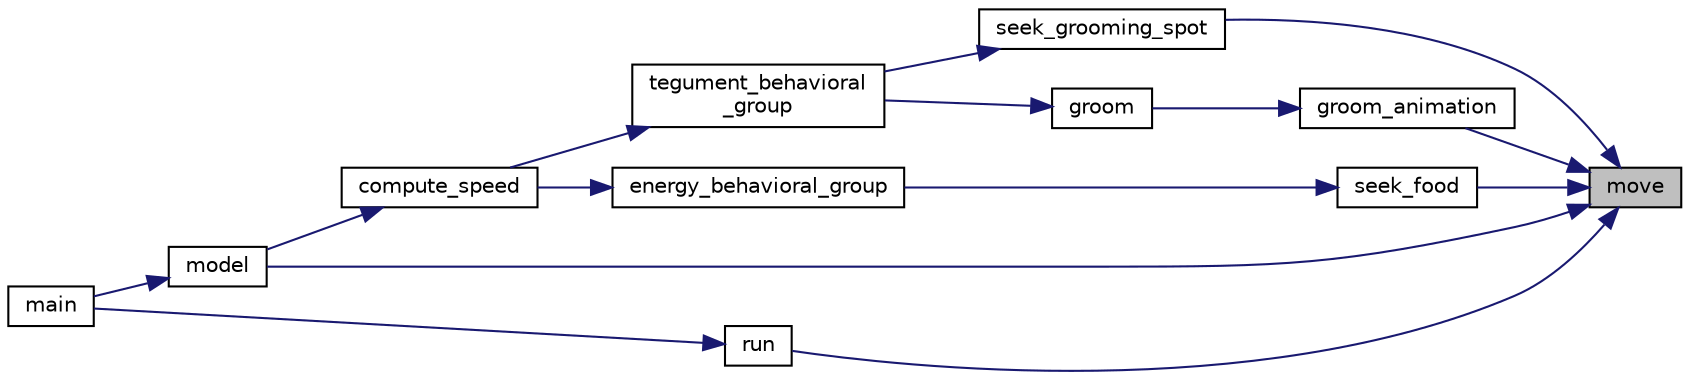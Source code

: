 digraph "move"
{
 // LATEX_PDF_SIZE
  edge [fontname="Helvetica",fontsize="10",labelfontname="Helvetica",labelfontsize="10"];
  node [fontname="Helvetica",fontsize="10",shape=record];
  rankdir="RL";
  Node1 [label="move",height=0.2,width=0.4,color="black", fillcolor="grey75", style="filled", fontcolor="black",tooltip="function to make robot move"];
  Node1 -> Node2 [dir="back",color="midnightblue",fontsize="10",style="solid",fontname="Helvetica"];
  Node2 [label="groom_animation",height=0.2,width=0.4,color="black", fillcolor="white", style="filled",URL="$model_8c.html#a1ae2fb5c7962e93ebf2074037de03226",tooltip="function that make a grooming animation"];
  Node2 -> Node3 [dir="back",color="midnightblue",fontsize="10",style="solid",fontname="Helvetica"];
  Node3 [label="groom",height=0.2,width=0.4,color="black", fillcolor="white", style="filled",URL="$model_8c.html#a059df531c8f30b7a8700a6b1209fd666",tooltip="function that increase physiological tegument variable"];
  Node3 -> Node4 [dir="back",color="midnightblue",fontsize="10",style="solid",fontname="Helvetica"];
  Node4 [label="tegument_behavioral\l_group",height=0.2,width=0.4,color="black", fillcolor="white", style="filled",URL="$model_8c.html#a9b71e438b829313af4267abdfa355e66",tooltip="function that select sub-behavioral group for tegument"];
  Node4 -> Node5 [dir="back",color="midnightblue",fontsize="10",style="solid",fontname="Helvetica"];
  Node5 [label="compute_speed",height=0.2,width=0.4,color="black", fillcolor="white", style="filled",URL="$model_8c.html#a42168e51ee7171713d66b7dcbb41887a",tooltip="function that select behavioral grroup to compute robot's speed based on input"];
  Node5 -> Node6 [dir="back",color="midnightblue",fontsize="10",style="solid",fontname="Helvetica"];
  Node6 [label="model",height=0.2,width=0.4,color="black", fillcolor="white", style="filled",URL="$model_8c.html#afff2d3c32d3cf9812c2844d012a17142",tooltip="Robot model based on our work."];
  Node6 -> Node7 [dir="back",color="midnightblue",fontsize="10",style="solid",fontname="Helvetica"];
  Node7 [label="main",height=0.2,width=0.4,color="black", fillcolor="white", style="filled",URL="$model_8c.html#a0ddf1224851353fc92bfbff6f499fa97",tooltip="Main program function."];
  Node1 -> Node6 [dir="back",color="midnightblue",fontsize="10",style="solid",fontname="Helvetica"];
  Node1 -> Node8 [dir="back",color="midnightblue",fontsize="10",style="solid",fontname="Helvetica"];
  Node8 [label="run",height=0.2,width=0.4,color="black", fillcolor="white", style="filled",URL="$model_8c.html#a51433c029591b579b2325061d785ca36",tooltip="Robot is controlled with zqsd input, a for quit, e for stop."];
  Node8 -> Node7 [dir="back",color="midnightblue",fontsize="10",style="solid",fontname="Helvetica"];
  Node1 -> Node9 [dir="back",color="midnightblue",fontsize="10",style="solid",fontname="Helvetica"];
  Node9 [label="seek_food",height=0.2,width=0.4,color="black", fillcolor="white", style="filled",URL="$model_8c.html#ac05d0fc423a7e961f72d76e0b5cdfa9e",tooltip="function that select send mootor control for food seeking"];
  Node9 -> Node10 [dir="back",color="midnightblue",fontsize="10",style="solid",fontname="Helvetica"];
  Node10 [label="energy_behavioral_group",height=0.2,width=0.4,color="black", fillcolor="white", style="filled",URL="$model_8c.html#a256b18090d240375c58448c8693d391b",tooltip="function that select sub-behavioral group for energy"];
  Node10 -> Node5 [dir="back",color="midnightblue",fontsize="10",style="solid",fontname="Helvetica"];
  Node1 -> Node11 [dir="back",color="midnightblue",fontsize="10",style="solid",fontname="Helvetica"];
  Node11 [label="seek_grooming_spot",height=0.2,width=0.4,color="black", fillcolor="white", style="filled",URL="$model_8c.html#a23bae2c9f13446680670ca6f98121f22",tooltip="function that select send mootor control for groooming spot seeking"];
  Node11 -> Node4 [dir="back",color="midnightblue",fontsize="10",style="solid",fontname="Helvetica"];
}
